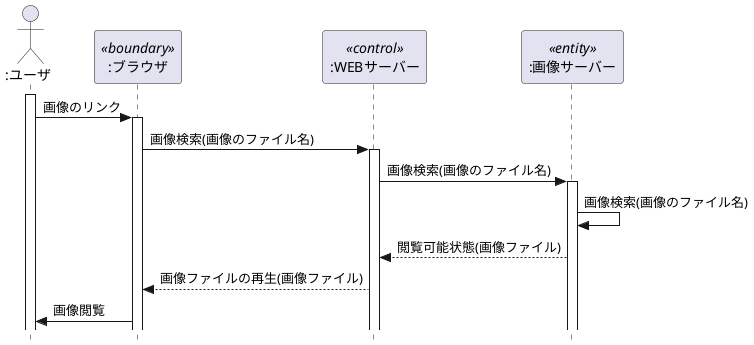 @startuml 演習4-6_SD_Web画像検索
hide footbox
skinparam style strictuml
actor ":ユーザ" as user
participant ":ブラウザ" as b <<boundary>>
participant ":WEBサーバー" as w <<control>>
participant ":画像サーバー" as g <<entity>>
activate user
user -> b:画像のリンク
activate b
b -> w:画像検索(画像のファイル名)
activate w
w -> g:画像検索(画像のファイル名)
activate g
g -> g:画像検索(画像のファイル名)
g --> w:閲覧可能状態(画像ファイル)
w --> b:画像ファイルの再生(画像ファイル)
b -> user:画像閲覧